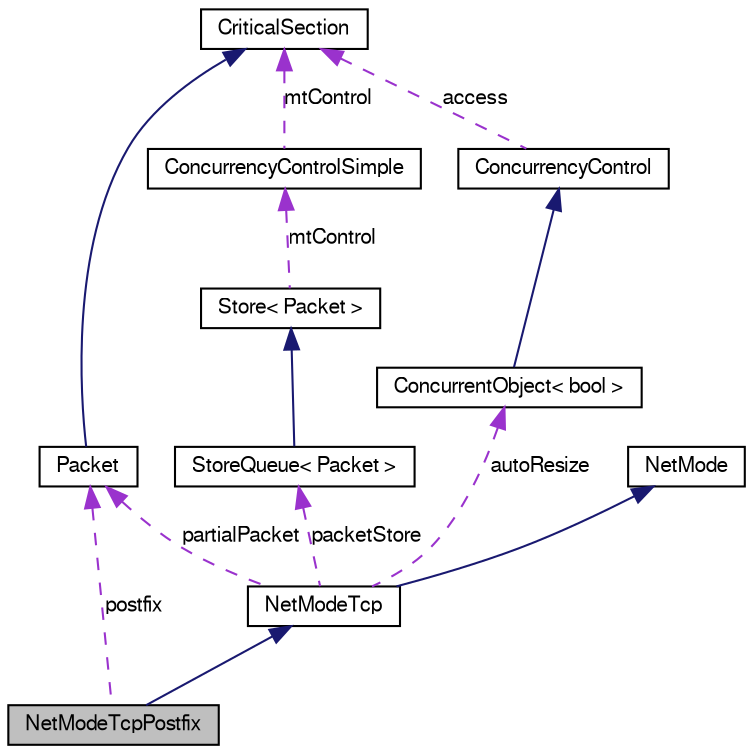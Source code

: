 digraph G
{
  edge [fontname="FreeSans",fontsize="10",labelfontname="FreeSans",labelfontsize="10"];
  node [fontname="FreeSans",fontsize="10",shape=record];
  Node1 [label="NetModeTcpPostfix",height=0.2,width=0.4,color="black", fillcolor="grey75", style="filled" fontcolor="black"];
  Node2 -> Node1 [dir=back,color="midnightblue",fontsize="10",style="solid",fontname="FreeSans"];
  Node2 [label="NetModeTcp",height=0.2,width=0.4,color="black", fillcolor="white", style="filled",URL="$class_net_mode_tcp.html",tooltip="TCP protocol class, provides a base for extensions to the protocol by TCP mode classes."];
  Node3 -> Node2 [dir=back,color="midnightblue",fontsize="10",style="solid",fontname="FreeSans"];
  Node3 [label="NetMode",height=0.2,width=0.4,color="black", fillcolor="white", style="filled",URL="$class_net_mode.html",tooltip="Protocol interface inherited by protocol objects such as NetModeUdp and NetModeTcp."];
  Node4 -> Node2 [dir=back,color="darkorchid3",fontsize="10",style="dashed",label="partialPacket",fontname="FreeSans"];
  Node4 [label="Packet",height=0.2,width=0.4,color="black", fillcolor="white", style="filled",URL="$class_packet.html",tooltip="Efficiently and safely stores and manipulates data."];
  Node5 -> Node4 [dir=back,color="midnightblue",fontsize="10",style="solid",fontname="FreeSans"];
  Node5 [label="CriticalSection",height=0.2,width=0.4,color="black", fillcolor="white", style="filled",URL="$class_critical_section.html",tooltip="Critical section class with Enter and Leave methods."];
  Node6 -> Node2 [dir=back,color="darkorchid3",fontsize="10",style="dashed",label="packetStore",fontname="FreeSans"];
  Node6 [label="StoreQueue\< Packet \>",height=0.2,width=0.4,color="black", fillcolor="white", style="filled",URL="$class_store_queue.html"];
  Node7 -> Node6 [dir=back,color="midnightblue",fontsize="10",style="solid",fontname="FreeSans"];
  Node7 [label="Store\< Packet \>",height=0.2,width=0.4,color="black", fillcolor="white", style="filled",URL="$class_store.html"];
  Node8 -> Node7 [dir=back,color="darkorchid3",fontsize="10",style="dashed",label="mtControl",fontname="FreeSans"];
  Node8 [label="ConcurrencyControlSimple",height=0.2,width=0.4,color="black", fillcolor="white", style="filled",URL="$class_concurrency_control_simple.html",tooltip="simple version of ConcurrencyControl class which avoids the need for threadID parameters"];
  Node5 -> Node8 [dir=back,color="darkorchid3",fontsize="10",style="dashed",label="mtControl",fontname="FreeSans"];
  Node9 -> Node2 [dir=back,color="darkorchid3",fontsize="10",style="dashed",label="autoResize",fontname="FreeSans"];
  Node9 [label="ConcurrentObject\< bool \>",height=0.2,width=0.4,color="black", fillcolor="white", style="filled",URL="$class_concurrent_object.html"];
  Node10 -> Node9 [dir=back,color="midnightblue",fontsize="10",style="solid",fontname="FreeSans"];
  Node10 [label="ConcurrencyControl",height=0.2,width=0.4,color="black", fillcolor="white", style="filled",URL="$class_concurrency_control.html",tooltip="Advanced concurrency control object."];
  Node5 -> Node10 [dir=back,color="darkorchid3",fontsize="10",style="dashed",label="access",fontname="FreeSans"];
  Node4 -> Node1 [dir=back,color="darkorchid3",fontsize="10",style="dashed",label="postfix",fontname="FreeSans"];
}
